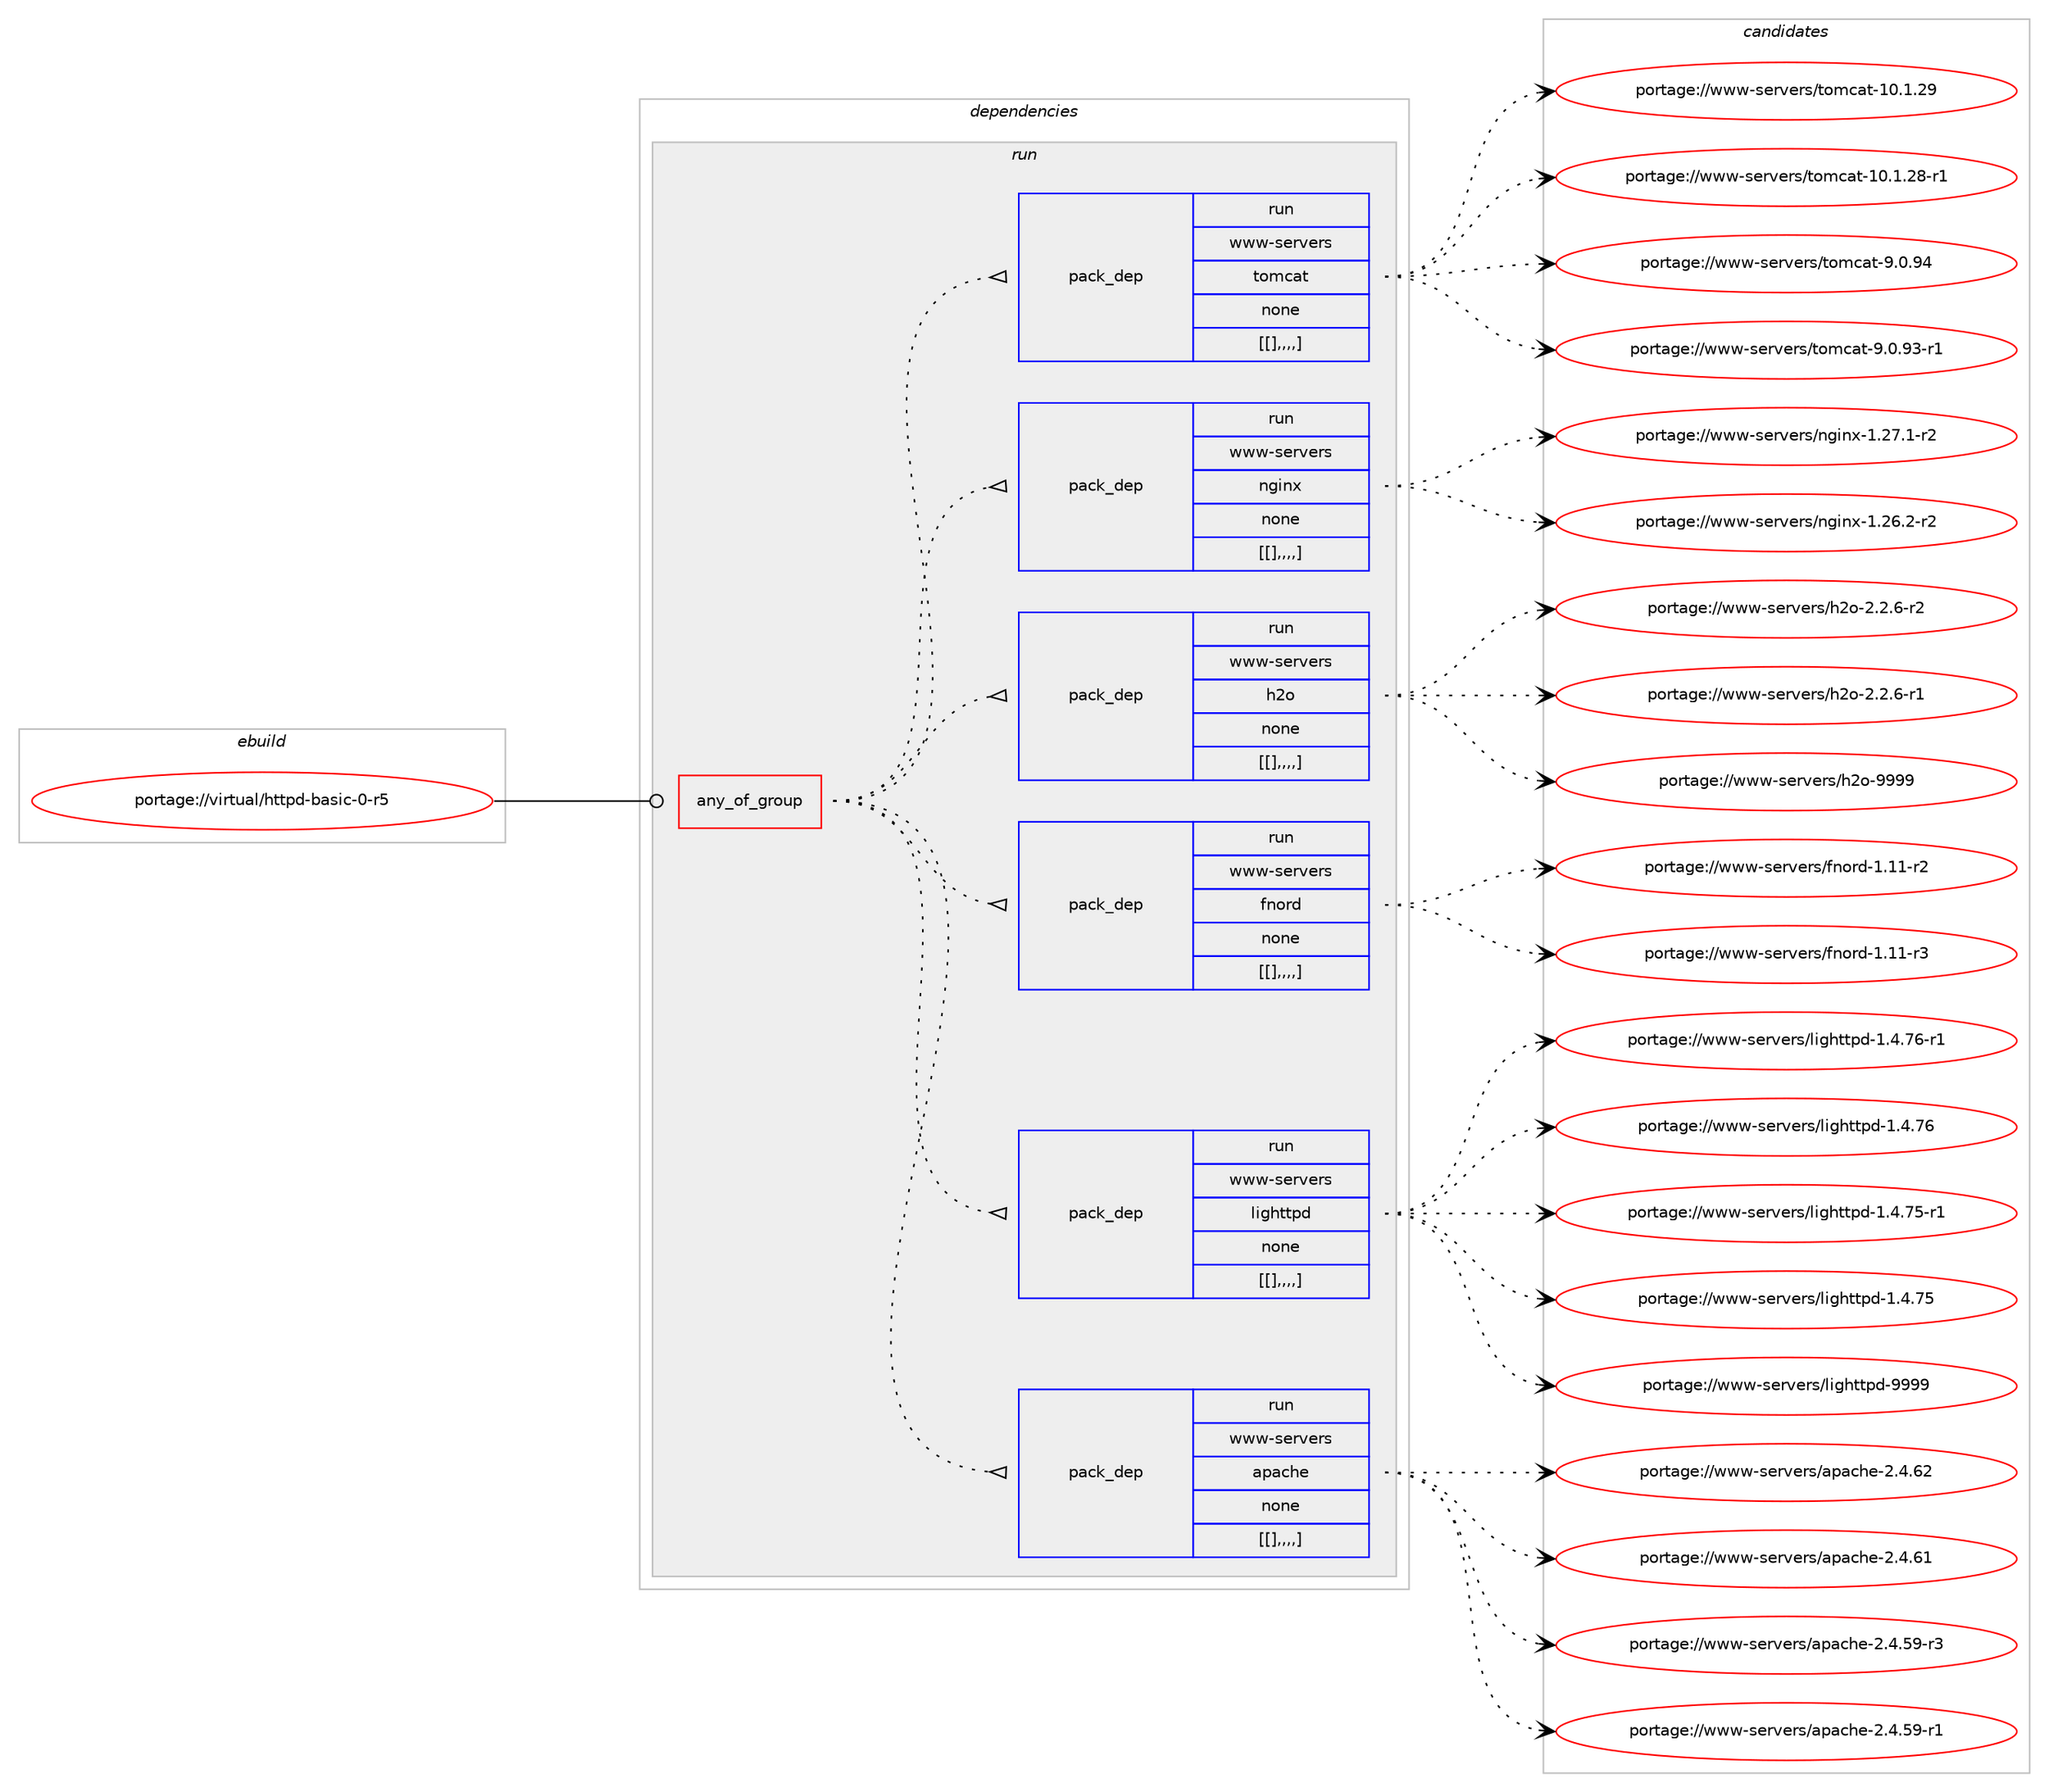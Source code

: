 digraph prolog {

# *************
# Graph options
# *************

newrank=true;
concentrate=true;
compound=true;
graph [rankdir=LR,fontname=Helvetica,fontsize=10,ranksep=1.5];#, ranksep=2.5, nodesep=0.2];
edge  [arrowhead=vee];
node  [fontname=Helvetica,fontsize=10];

# **********
# The ebuild
# **********

subgraph cluster_leftcol {
color=gray;
label=<<i>ebuild</i>>;
id [label="portage://virtual/httpd-basic-0-r5", color=red, width=4, href="../virtual/httpd-basic-0-r5.svg"];
}

# ****************
# The dependencies
# ****************

subgraph cluster_midcol {
color=gray;
label=<<i>dependencies</i>>;
subgraph cluster_compile {
fillcolor="#eeeeee";
style=filled;
label=<<i>compile</i>>;
}
subgraph cluster_compileandrun {
fillcolor="#eeeeee";
style=filled;
label=<<i>compile and run</i>>;
}
subgraph cluster_run {
fillcolor="#eeeeee";
style=filled;
label=<<i>run</i>>;
subgraph any86 {
dependency30549 [label=<<TABLE BORDER="0" CELLBORDER="1" CELLSPACING="0" CELLPADDING="4"><TR><TD CELLPADDING="10">any_of_group</TD></TR></TABLE>>, shape=none, color=red];subgraph pack19146 {
dependency30550 [label=<<TABLE BORDER="0" CELLBORDER="1" CELLSPACING="0" CELLPADDING="4" WIDTH="220"><TR><TD ROWSPAN="6" CELLPADDING="30">pack_dep</TD></TR><TR><TD WIDTH="110">run</TD></TR><TR><TD>www-servers</TD></TR><TR><TD>apache</TD></TR><TR><TD>none</TD></TR><TR><TD>[[],,,,]</TD></TR></TABLE>>, shape=none, color=blue];
}
dependency30549:e -> dependency30550:w [weight=20,style="dotted",arrowhead="oinv"];
subgraph pack19147 {
dependency30551 [label=<<TABLE BORDER="0" CELLBORDER="1" CELLSPACING="0" CELLPADDING="4" WIDTH="220"><TR><TD ROWSPAN="6" CELLPADDING="30">pack_dep</TD></TR><TR><TD WIDTH="110">run</TD></TR><TR><TD>www-servers</TD></TR><TR><TD>lighttpd</TD></TR><TR><TD>none</TD></TR><TR><TD>[[],,,,]</TD></TR></TABLE>>, shape=none, color=blue];
}
dependency30549:e -> dependency30551:w [weight=20,style="dotted",arrowhead="oinv"];
subgraph pack19148 {
dependency30552 [label=<<TABLE BORDER="0" CELLBORDER="1" CELLSPACING="0" CELLPADDING="4" WIDTH="220"><TR><TD ROWSPAN="6" CELLPADDING="30">pack_dep</TD></TR><TR><TD WIDTH="110">run</TD></TR><TR><TD>www-servers</TD></TR><TR><TD>fnord</TD></TR><TR><TD>none</TD></TR><TR><TD>[[],,,,]</TD></TR></TABLE>>, shape=none, color=blue];
}
dependency30549:e -> dependency30552:w [weight=20,style="dotted",arrowhead="oinv"];
subgraph pack19149 {
dependency30553 [label=<<TABLE BORDER="0" CELLBORDER="1" CELLSPACING="0" CELLPADDING="4" WIDTH="220"><TR><TD ROWSPAN="6" CELLPADDING="30">pack_dep</TD></TR><TR><TD WIDTH="110">run</TD></TR><TR><TD>www-servers</TD></TR><TR><TD>h2o</TD></TR><TR><TD>none</TD></TR><TR><TD>[[],,,,]</TD></TR></TABLE>>, shape=none, color=blue];
}
dependency30549:e -> dependency30553:w [weight=20,style="dotted",arrowhead="oinv"];
subgraph pack19150 {
dependency30554 [label=<<TABLE BORDER="0" CELLBORDER="1" CELLSPACING="0" CELLPADDING="4" WIDTH="220"><TR><TD ROWSPAN="6" CELLPADDING="30">pack_dep</TD></TR><TR><TD WIDTH="110">run</TD></TR><TR><TD>www-servers</TD></TR><TR><TD>nginx</TD></TR><TR><TD>none</TD></TR><TR><TD>[[],,,,]</TD></TR></TABLE>>, shape=none, color=blue];
}
dependency30549:e -> dependency30554:w [weight=20,style="dotted",arrowhead="oinv"];
subgraph pack19151 {
dependency30555 [label=<<TABLE BORDER="0" CELLBORDER="1" CELLSPACING="0" CELLPADDING="4" WIDTH="220"><TR><TD ROWSPAN="6" CELLPADDING="30">pack_dep</TD></TR><TR><TD WIDTH="110">run</TD></TR><TR><TD>www-servers</TD></TR><TR><TD>tomcat</TD></TR><TR><TD>none</TD></TR><TR><TD>[[],,,,]</TD></TR></TABLE>>, shape=none, color=blue];
}
dependency30549:e -> dependency30555:w [weight=20,style="dotted",arrowhead="oinv"];
}
id:e -> dependency30549:w [weight=20,style="solid",arrowhead="odot"];
}
}

# **************
# The candidates
# **************

subgraph cluster_choices {
rank=same;
color=gray;
label=<<i>candidates</i>>;

subgraph choice19146 {
color=black;
nodesep=1;
choice119119119451151011141181011141154797112979910410145504652465450 [label="portage://www-servers/apache-2.4.62", color=red, width=4,href="../www-servers/apache-2.4.62.svg"];
choice119119119451151011141181011141154797112979910410145504652465449 [label="portage://www-servers/apache-2.4.61", color=red, width=4,href="../www-servers/apache-2.4.61.svg"];
choice1191191194511510111411810111411547971129799104101455046524653574511451 [label="portage://www-servers/apache-2.4.59-r3", color=red, width=4,href="../www-servers/apache-2.4.59-r3.svg"];
choice1191191194511510111411810111411547971129799104101455046524653574511449 [label="portage://www-servers/apache-2.4.59-r1", color=red, width=4,href="../www-servers/apache-2.4.59-r1.svg"];
dependency30550:e -> choice119119119451151011141181011141154797112979910410145504652465450:w [style=dotted,weight="100"];
dependency30550:e -> choice119119119451151011141181011141154797112979910410145504652465449:w [style=dotted,weight="100"];
dependency30550:e -> choice1191191194511510111411810111411547971129799104101455046524653574511451:w [style=dotted,weight="100"];
dependency30550:e -> choice1191191194511510111411810111411547971129799104101455046524653574511449:w [style=dotted,weight="100"];
}
subgraph choice19147 {
color=black;
nodesep=1;
choice11911911945115101114118101114115471081051031041161161121004557575757 [label="portage://www-servers/lighttpd-9999", color=red, width=4,href="../www-servers/lighttpd-9999.svg"];
choice1191191194511510111411810111411547108105103104116116112100454946524655544511449 [label="portage://www-servers/lighttpd-1.4.76-r1", color=red, width=4,href="../www-servers/lighttpd-1.4.76-r1.svg"];
choice119119119451151011141181011141154710810510310411611611210045494652465554 [label="portage://www-servers/lighttpd-1.4.76", color=red, width=4,href="../www-servers/lighttpd-1.4.76.svg"];
choice1191191194511510111411810111411547108105103104116116112100454946524655534511449 [label="portage://www-servers/lighttpd-1.4.75-r1", color=red, width=4,href="../www-servers/lighttpd-1.4.75-r1.svg"];
choice119119119451151011141181011141154710810510310411611611210045494652465553 [label="portage://www-servers/lighttpd-1.4.75", color=red, width=4,href="../www-servers/lighttpd-1.4.75.svg"];
dependency30551:e -> choice11911911945115101114118101114115471081051031041161161121004557575757:w [style=dotted,weight="100"];
dependency30551:e -> choice1191191194511510111411810111411547108105103104116116112100454946524655544511449:w [style=dotted,weight="100"];
dependency30551:e -> choice119119119451151011141181011141154710810510310411611611210045494652465554:w [style=dotted,weight="100"];
dependency30551:e -> choice1191191194511510111411810111411547108105103104116116112100454946524655534511449:w [style=dotted,weight="100"];
dependency30551:e -> choice119119119451151011141181011141154710810510310411611611210045494652465553:w [style=dotted,weight="100"];
}
subgraph choice19148 {
color=black;
nodesep=1;
choice119119119451151011141181011141154710211011111410045494649494511451 [label="portage://www-servers/fnord-1.11-r3", color=red, width=4,href="../www-servers/fnord-1.11-r3.svg"];
choice119119119451151011141181011141154710211011111410045494649494511450 [label="portage://www-servers/fnord-1.11-r2", color=red, width=4,href="../www-servers/fnord-1.11-r2.svg"];
dependency30552:e -> choice119119119451151011141181011141154710211011111410045494649494511451:w [style=dotted,weight="100"];
dependency30552:e -> choice119119119451151011141181011141154710211011111410045494649494511450:w [style=dotted,weight="100"];
}
subgraph choice19149 {
color=black;
nodesep=1;
choice1191191194511510111411810111411547104501114557575757 [label="portage://www-servers/h2o-9999", color=red, width=4,href="../www-servers/h2o-9999.svg"];
choice1191191194511510111411810111411547104501114550465046544511450 [label="portage://www-servers/h2o-2.2.6-r2", color=red, width=4,href="../www-servers/h2o-2.2.6-r2.svg"];
choice1191191194511510111411810111411547104501114550465046544511449 [label="portage://www-servers/h2o-2.2.6-r1", color=red, width=4,href="../www-servers/h2o-2.2.6-r1.svg"];
dependency30553:e -> choice1191191194511510111411810111411547104501114557575757:w [style=dotted,weight="100"];
dependency30553:e -> choice1191191194511510111411810111411547104501114550465046544511450:w [style=dotted,weight="100"];
dependency30553:e -> choice1191191194511510111411810111411547104501114550465046544511449:w [style=dotted,weight="100"];
}
subgraph choice19150 {
color=black;
nodesep=1;
choice1191191194511510111411810111411547110103105110120454946505546494511450 [label="portage://www-servers/nginx-1.27.1-r2", color=red, width=4,href="../www-servers/nginx-1.27.1-r2.svg"];
choice1191191194511510111411810111411547110103105110120454946505446504511450 [label="portage://www-servers/nginx-1.26.2-r2", color=red, width=4,href="../www-servers/nginx-1.26.2-r2.svg"];
dependency30554:e -> choice1191191194511510111411810111411547110103105110120454946505546494511450:w [style=dotted,weight="100"];
dependency30554:e -> choice1191191194511510111411810111411547110103105110120454946505446504511450:w [style=dotted,weight="100"];
}
subgraph choice19151 {
color=black;
nodesep=1;
choice119119119451151011141181011141154711611110999971164549484649465057 [label="portage://www-servers/tomcat-10.1.29", color=red, width=4,href="../www-servers/tomcat-10.1.29.svg"];
choice1191191194511510111411810111411547116111109999711645494846494650564511449 [label="portage://www-servers/tomcat-10.1.28-r1", color=red, width=4,href="../www-servers/tomcat-10.1.28-r1.svg"];
choice1191191194511510111411810111411547116111109999711645574648465752 [label="portage://www-servers/tomcat-9.0.94", color=red, width=4,href="../www-servers/tomcat-9.0.94.svg"];
choice11911911945115101114118101114115471161111099997116455746484657514511449 [label="portage://www-servers/tomcat-9.0.93-r1", color=red, width=4,href="../www-servers/tomcat-9.0.93-r1.svg"];
dependency30555:e -> choice119119119451151011141181011141154711611110999971164549484649465057:w [style=dotted,weight="100"];
dependency30555:e -> choice1191191194511510111411810111411547116111109999711645494846494650564511449:w [style=dotted,weight="100"];
dependency30555:e -> choice1191191194511510111411810111411547116111109999711645574648465752:w [style=dotted,weight="100"];
dependency30555:e -> choice11911911945115101114118101114115471161111099997116455746484657514511449:w [style=dotted,weight="100"];
}
}

}
